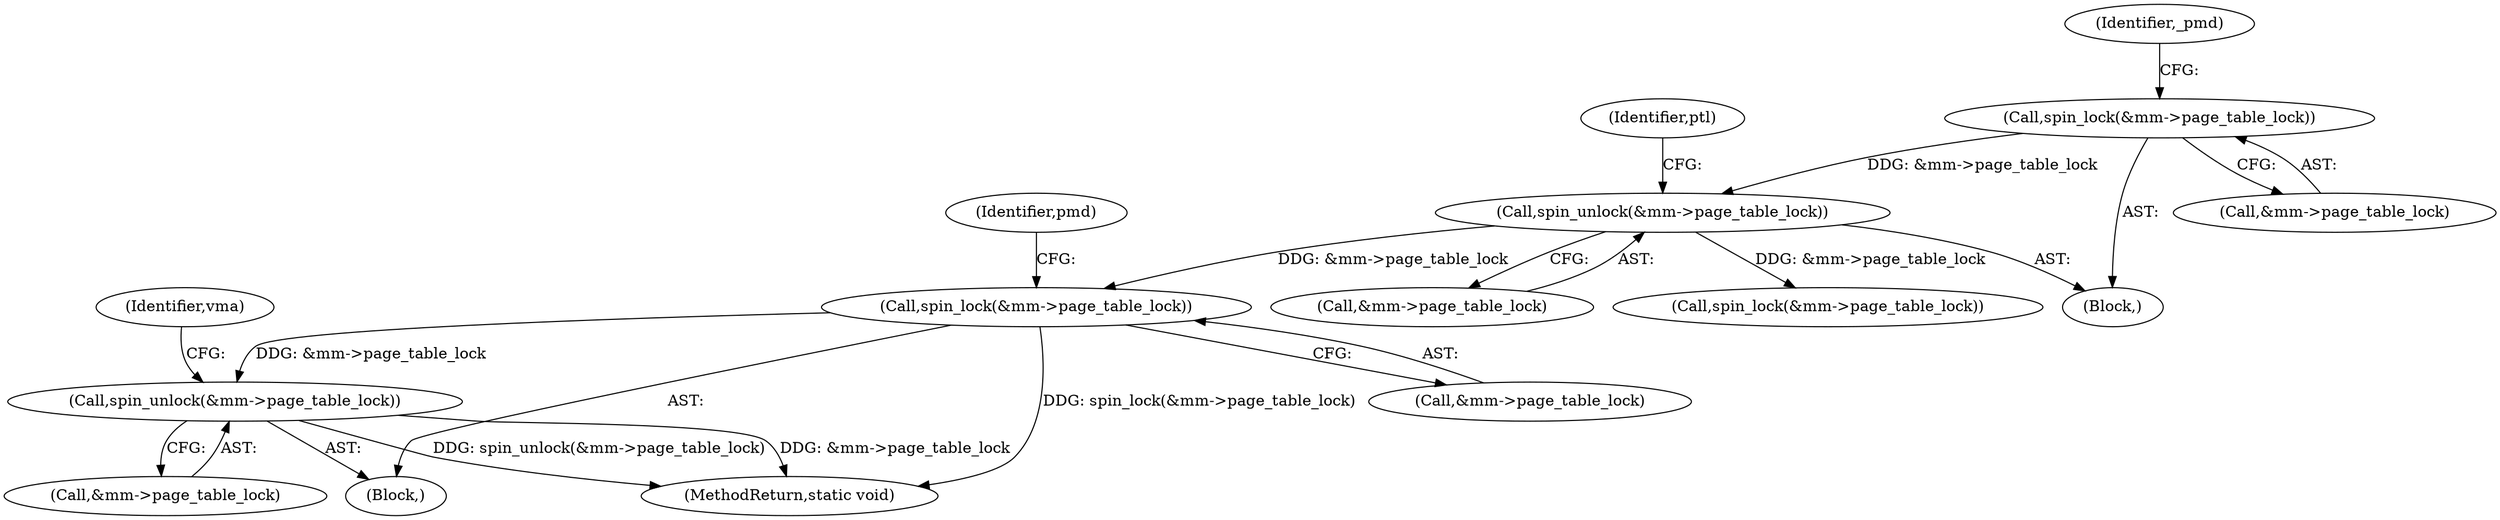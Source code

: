 digraph "0_linux_78f11a255749d09025f54d4e2df4fbcb031530e2@pointer" {
"1000324" [label="(Call,spin_lock(&mm->page_table_lock))"];
"1000302" [label="(Call,spin_unlock(&mm->page_table_lock))"];
"1000291" [label="(Call,spin_lock(&mm->page_table_lock))"];
"1000339" [label="(Call,spin_unlock(&mm->page_table_lock))"];
"1000324" [label="(Call,spin_lock(&mm->page_table_lock))"];
"1000346" [label="(Identifier,vma)"];
"1000308" [label="(Identifier,ptl)"];
"1000292" [label="(Call,&mm->page_table_lock)"];
"1000303" [label="(Call,&mm->page_table_lock)"];
"1000325" [label="(Call,&mm->page_table_lock)"];
"1000291" [label="(Call,spin_lock(&mm->page_table_lock))"];
"1000339" [label="(Call,spin_unlock(&mm->page_table_lock))"];
"1000395" [label="(Call,spin_lock(&mm->page_table_lock))"];
"1000115" [label="(Block,)"];
"1000333" [label="(Identifier,pmd)"];
"1000297" [label="(Identifier,_pmd)"];
"1000340" [label="(Call,&mm->page_table_lock)"];
"1000321" [label="(Block,)"];
"1000302" [label="(Call,spin_unlock(&mm->page_table_lock))"];
"1000449" [label="(MethodReturn,static void)"];
"1000324" -> "1000321"  [label="AST: "];
"1000324" -> "1000325"  [label="CFG: "];
"1000325" -> "1000324"  [label="AST: "];
"1000333" -> "1000324"  [label="CFG: "];
"1000324" -> "1000449"  [label="DDG: spin_lock(&mm->page_table_lock)"];
"1000302" -> "1000324"  [label="DDG: &mm->page_table_lock"];
"1000324" -> "1000339"  [label="DDG: &mm->page_table_lock"];
"1000302" -> "1000115"  [label="AST: "];
"1000302" -> "1000303"  [label="CFG: "];
"1000303" -> "1000302"  [label="AST: "];
"1000308" -> "1000302"  [label="CFG: "];
"1000291" -> "1000302"  [label="DDG: &mm->page_table_lock"];
"1000302" -> "1000395"  [label="DDG: &mm->page_table_lock"];
"1000291" -> "1000115"  [label="AST: "];
"1000291" -> "1000292"  [label="CFG: "];
"1000292" -> "1000291"  [label="AST: "];
"1000297" -> "1000291"  [label="CFG: "];
"1000339" -> "1000321"  [label="AST: "];
"1000339" -> "1000340"  [label="CFG: "];
"1000340" -> "1000339"  [label="AST: "];
"1000346" -> "1000339"  [label="CFG: "];
"1000339" -> "1000449"  [label="DDG: spin_unlock(&mm->page_table_lock)"];
"1000339" -> "1000449"  [label="DDG: &mm->page_table_lock"];
}
